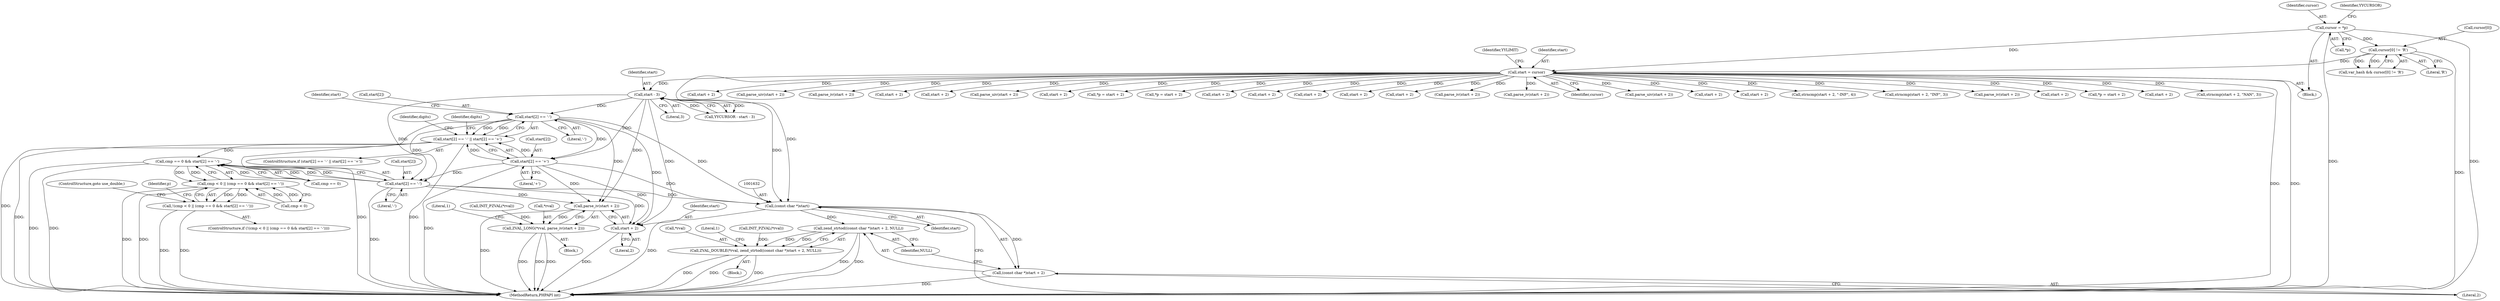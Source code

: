 digraph "0_php-src_6a7cc8ff85827fa9ac715b3a83c2d9147f33cd43?w=1_2@array" {
"1001988" [label="(Call,start[2] == '-')"];
"1001983" [label="(Call,start - 3)"];
"1000142" [label="(Call,start = cursor)"];
"1000133" [label="(Call,cursor[0] != 'R')"];
"1000119" [label="(Call,cursor = *p)"];
"1001631" [label="(Call,(const char *)start)"];
"1001629" [label="(Call,zend_strtod((const char *)start + 2, NULL))"];
"1001626" [label="(Call,ZVAL_DOUBLE(*rval, zend_strtod((const char *)start + 2, NULL)))"];
"1001630" [label="(Call,(const char *)start + 2)"];
"1001987" [label="(Call,start[2] == '-' || start[2] == '+')"];
"1002032" [label="(Call,cmp == 0 && start[2] == '-')"];
"1002028" [label="(Call,cmp < 0 || (cmp == 0 && start[2] == '-'))"];
"1002027" [label="(Call,!(cmp < 0 || (cmp == 0 && start[2] == '-')))"];
"1001993" [label="(Call,start[2] == '+')"];
"1002036" [label="(Call,start[2] == '-')"];
"1002056" [label="(Call,parse_iv(start + 2))"];
"1002053" [label="(Call,ZVAL_LONG(*rval, parse_iv(start + 2)))"];
"1002057" [label="(Call,start + 2)"];
"1000120" [label="(Identifier,cursor)"];
"1001264" [label="(Call,start + 2)"];
"1000490" [label="(Call,parse_uiv(start + 2))"];
"1002101" [label="(Call,parse_iv(start + 2))"];
"1001627" [label="(Call,*rval)"];
"1002102" [label="(Call,start + 2)"];
"1000491" [label="(Call,start + 2)"];
"1002036" [label="(Call,start[2] == '-')"];
"1001997" [label="(Literal,'+')"];
"1001263" [label="(Call,parse_uiv(start + 2))"];
"1002218" [label="(Call,start + 2)"];
"1001994" [label="(Call,start[2])"];
"1001987" [label="(Call,start[2] == '-' || start[2] == '+')"];
"1002050" [label="(Call,INIT_PZVAL(*rval))"];
"1002042" [label="(ControlStructure,goto use_double;)"];
"1001984" [label="(Identifier,start)"];
"1002032" [label="(Call,cmp == 0 && start[2] == '-')"];
"1001277" [label="(Call,*p = start + 2)"];
"1001635" [label="(Identifier,NULL)"];
"1000508" [label="(Call,*p = start + 2)"];
"1001985" [label="(Literal,3)"];
"1000137" [label="(Literal,'R')"];
"1002054" [label="(Call,*rval)"];
"1001986" [label="(ControlStructure,if (start[2] == '-' || start[2] == '+'))"];
"1001637" [label="(Literal,1)"];
"1002033" [label="(Call,cmp == 0)"];
"1001626" [label="(Call,ZVAL_DOUBLE(*rval, zend_strtod((const char *)start + 2, NULL)))"];
"1002056" [label="(Call,parse_iv(start + 2))"];
"1002058" [label="(Identifier,start)"];
"1000143" [label="(Identifier,start)"];
"1002026" [label="(ControlStructure,if (!(cmp < 0 || (cmp == 0 && start[2] == '-'))))"];
"1002027" [label="(Call,!(cmp < 0 || (cmp == 0 && start[2] == '-')))"];
"1001634" [label="(Literal,2)"];
"1001623" [label="(Call,INIT_PZVAL(*rval))"];
"1001992" [label="(Literal,'-')"];
"1001872" [label="(Call,start + 2)"];
"1002361" [label="(Call,start + 2)"];
"1000511" [label="(Call,start + 2)"];
"1001280" [label="(Call,start + 2)"];
"1000134" [label="(Call,cursor[0])"];
"1001617" [label="(Block,)"];
"1001108" [label="(Call,start + 2)"];
"1002217" [label="(Call,parse_iv(start + 2))"];
"1002061" [label="(Literal,1)"];
"1001981" [label="(Call,YYCURSOR - start - 3)"];
"1002360" [label="(Call,parse_iv(start + 2))"];
"1000144" [label="(Identifier,cursor)"];
"1001091" [label="(Call,parse_uiv(start + 2))"];
"1000965" [label="(Call,start + 2)"];
"1002048" [label="(Identifier,p)"];
"1002040" [label="(Literal,'-')"];
"1001629" [label="(Call,zend_strtod((const char *)start + 2, NULL))"];
"1000151" [label="(Identifier,YYLIMIT)"];
"1002003" [label="(Identifier,digits)"];
"1001858" [label="(Call,start + 2)"];
"1002053" [label="(Call,ZVAL_LONG(*rval, parse_iv(start + 2)))"];
"1000131" [label="(Call,var_hash && cursor[0] != 'R')"];
"1001995" [label="(Identifier,start)"];
"1002028" [label="(Call,cmp < 0 || (cmp == 0 && start[2] == '-'))"];
"1001631" [label="(Call,(const char *)start)"];
"1000142" [label="(Call,start = cursor)"];
"1001871" [label="(Call,strncmp(start + 2, \"-INF\", 4))"];
"1001983" [label="(Call,start - 3)"];
"1001857" [label="(Call,strncmp(start + 2, \"INF\", 3))"];
"1002037" [label="(Call,start[2])"];
"1000121" [label="(Call,*p)"];
"1001633" [label="(Identifier,start)"];
"1001988" [label="(Call,start[2] == '-')"];
"1000119" [label="(Call,cursor = *p)"];
"1000964" [label="(Call,parse_iv(start + 2))"];
"1001977" [label="(Block,)"];
"1001993" [label="(Call,start[2] == '+')"];
"1000125" [label="(Identifier,YYCURSOR)"];
"1001630" [label="(Call,(const char *)start + 2)"];
"1002059" [label="(Literal,2)"];
"1001092" [label="(Call,start + 2)"];
"1002029" [label="(Call,cmp < 0)"];
"1001105" [label="(Call,*p = start + 2)"];
"1002000" [label="(Identifier,digits)"];
"1000133" [label="(Call,cursor[0] != 'R')"];
"1001844" [label="(Call,start + 2)"];
"1001989" [label="(Call,start[2])"];
"1001843" [label="(Call,strncmp(start + 2, \"NAN\", 3))"];
"1002403" [label="(MethodReturn,PHPAPI int)"];
"1002057" [label="(Call,start + 2)"];
"1000110" [label="(Block,)"];
"1001988" -> "1001987"  [label="AST: "];
"1001988" -> "1001992"  [label="CFG: "];
"1001989" -> "1001988"  [label="AST: "];
"1001992" -> "1001988"  [label="AST: "];
"1001995" -> "1001988"  [label="CFG: "];
"1001987" -> "1001988"  [label="CFG: "];
"1001988" -> "1002403"  [label="DDG: "];
"1001988" -> "1001631"  [label="DDG: "];
"1001988" -> "1001987"  [label="DDG: "];
"1001988" -> "1001987"  [label="DDG: "];
"1001983" -> "1001988"  [label="DDG: "];
"1001988" -> "1001993"  [label="DDG: "];
"1001988" -> "1002036"  [label="DDG: "];
"1001988" -> "1002056"  [label="DDG: "];
"1001988" -> "1002057"  [label="DDG: "];
"1001983" -> "1001981"  [label="AST: "];
"1001983" -> "1001985"  [label="CFG: "];
"1001984" -> "1001983"  [label="AST: "];
"1001985" -> "1001983"  [label="AST: "];
"1001981" -> "1001983"  [label="CFG: "];
"1001983" -> "1001631"  [label="DDG: "];
"1001983" -> "1001981"  [label="DDG: "];
"1001983" -> "1001981"  [label="DDG: "];
"1000142" -> "1001983"  [label="DDG: "];
"1001983" -> "1001993"  [label="DDG: "];
"1001983" -> "1002036"  [label="DDG: "];
"1001983" -> "1002056"  [label="DDG: "];
"1001983" -> "1002057"  [label="DDG: "];
"1000142" -> "1000110"  [label="AST: "];
"1000142" -> "1000144"  [label="CFG: "];
"1000143" -> "1000142"  [label="AST: "];
"1000144" -> "1000142"  [label="AST: "];
"1000151" -> "1000142"  [label="CFG: "];
"1000142" -> "1002403"  [label="DDG: "];
"1000142" -> "1002403"  [label="DDG: "];
"1000133" -> "1000142"  [label="DDG: "];
"1000119" -> "1000142"  [label="DDG: "];
"1000142" -> "1000490"  [label="DDG: "];
"1000142" -> "1000491"  [label="DDG: "];
"1000142" -> "1000508"  [label="DDG: "];
"1000142" -> "1000511"  [label="DDG: "];
"1000142" -> "1000964"  [label="DDG: "];
"1000142" -> "1000965"  [label="DDG: "];
"1000142" -> "1001091"  [label="DDG: "];
"1000142" -> "1001092"  [label="DDG: "];
"1000142" -> "1001105"  [label="DDG: "];
"1000142" -> "1001108"  [label="DDG: "];
"1000142" -> "1001263"  [label="DDG: "];
"1000142" -> "1001264"  [label="DDG: "];
"1000142" -> "1001277"  [label="DDG: "];
"1000142" -> "1001280"  [label="DDG: "];
"1000142" -> "1001631"  [label="DDG: "];
"1000142" -> "1001843"  [label="DDG: "];
"1000142" -> "1001844"  [label="DDG: "];
"1000142" -> "1001857"  [label="DDG: "];
"1000142" -> "1001858"  [label="DDG: "];
"1000142" -> "1001871"  [label="DDG: "];
"1000142" -> "1001872"  [label="DDG: "];
"1000142" -> "1002101"  [label="DDG: "];
"1000142" -> "1002102"  [label="DDG: "];
"1000142" -> "1002217"  [label="DDG: "];
"1000142" -> "1002218"  [label="DDG: "];
"1000142" -> "1002360"  [label="DDG: "];
"1000142" -> "1002361"  [label="DDG: "];
"1000133" -> "1000131"  [label="AST: "];
"1000133" -> "1000137"  [label="CFG: "];
"1000134" -> "1000133"  [label="AST: "];
"1000137" -> "1000133"  [label="AST: "];
"1000131" -> "1000133"  [label="CFG: "];
"1000133" -> "1002403"  [label="DDG: "];
"1000133" -> "1000131"  [label="DDG: "];
"1000133" -> "1000131"  [label="DDG: "];
"1000119" -> "1000133"  [label="DDG: "];
"1000119" -> "1000110"  [label="AST: "];
"1000119" -> "1000121"  [label="CFG: "];
"1000120" -> "1000119"  [label="AST: "];
"1000121" -> "1000119"  [label="AST: "];
"1000125" -> "1000119"  [label="CFG: "];
"1000119" -> "1002403"  [label="DDG: "];
"1000119" -> "1002403"  [label="DDG: "];
"1001631" -> "1001630"  [label="AST: "];
"1001631" -> "1001633"  [label="CFG: "];
"1001632" -> "1001631"  [label="AST: "];
"1001633" -> "1001631"  [label="AST: "];
"1001634" -> "1001631"  [label="CFG: "];
"1001631" -> "1002403"  [label="DDG: "];
"1001631" -> "1001629"  [label="DDG: "];
"1001631" -> "1001630"  [label="DDG: "];
"1001993" -> "1001631"  [label="DDG: "];
"1002036" -> "1001631"  [label="DDG: "];
"1001629" -> "1001626"  [label="AST: "];
"1001629" -> "1001635"  [label="CFG: "];
"1001630" -> "1001629"  [label="AST: "];
"1001635" -> "1001629"  [label="AST: "];
"1001626" -> "1001629"  [label="CFG: "];
"1001629" -> "1002403"  [label="DDG: "];
"1001629" -> "1002403"  [label="DDG: "];
"1001629" -> "1001626"  [label="DDG: "];
"1001629" -> "1001626"  [label="DDG: "];
"1001626" -> "1001617"  [label="AST: "];
"1001627" -> "1001626"  [label="AST: "];
"1001637" -> "1001626"  [label="CFG: "];
"1001626" -> "1002403"  [label="DDG: "];
"1001626" -> "1002403"  [label="DDG: "];
"1001626" -> "1002403"  [label="DDG: "];
"1001623" -> "1001626"  [label="DDG: "];
"1001630" -> "1001634"  [label="CFG: "];
"1001634" -> "1001630"  [label="AST: "];
"1001635" -> "1001630"  [label="CFG: "];
"1001630" -> "1002403"  [label="DDG: "];
"1001987" -> "1001986"  [label="AST: "];
"1001987" -> "1001993"  [label="CFG: "];
"1001993" -> "1001987"  [label="AST: "];
"1002000" -> "1001987"  [label="CFG: "];
"1002003" -> "1001987"  [label="CFG: "];
"1001987" -> "1002403"  [label="DDG: "];
"1001987" -> "1002403"  [label="DDG: "];
"1001987" -> "1002403"  [label="DDG: "];
"1001993" -> "1001987"  [label="DDG: "];
"1001993" -> "1001987"  [label="DDG: "];
"1001987" -> "1002032"  [label="DDG: "];
"1002032" -> "1002028"  [label="AST: "];
"1002032" -> "1002033"  [label="CFG: "];
"1002032" -> "1002036"  [label="CFG: "];
"1002033" -> "1002032"  [label="AST: "];
"1002036" -> "1002032"  [label="AST: "];
"1002028" -> "1002032"  [label="CFG: "];
"1002032" -> "1002403"  [label="DDG: "];
"1002032" -> "1002403"  [label="DDG: "];
"1002032" -> "1002028"  [label="DDG: "];
"1002032" -> "1002028"  [label="DDG: "];
"1002033" -> "1002032"  [label="DDG: "];
"1002033" -> "1002032"  [label="DDG: "];
"1002036" -> "1002032"  [label="DDG: "];
"1002036" -> "1002032"  [label="DDG: "];
"1002028" -> "1002027"  [label="AST: "];
"1002028" -> "1002029"  [label="CFG: "];
"1002029" -> "1002028"  [label="AST: "];
"1002027" -> "1002028"  [label="CFG: "];
"1002028" -> "1002403"  [label="DDG: "];
"1002028" -> "1002403"  [label="DDG: "];
"1002028" -> "1002027"  [label="DDG: "];
"1002028" -> "1002027"  [label="DDG: "];
"1002029" -> "1002028"  [label="DDG: "];
"1002029" -> "1002028"  [label="DDG: "];
"1002027" -> "1002026"  [label="AST: "];
"1002042" -> "1002027"  [label="CFG: "];
"1002048" -> "1002027"  [label="CFG: "];
"1002027" -> "1002403"  [label="DDG: "];
"1002027" -> "1002403"  [label="DDG: "];
"1001993" -> "1001997"  [label="CFG: "];
"1001994" -> "1001993"  [label="AST: "];
"1001997" -> "1001993"  [label="AST: "];
"1001993" -> "1002403"  [label="DDG: "];
"1001993" -> "1002036"  [label="DDG: "];
"1001993" -> "1002056"  [label="DDG: "];
"1001993" -> "1002057"  [label="DDG: "];
"1002036" -> "1002040"  [label="CFG: "];
"1002037" -> "1002036"  [label="AST: "];
"1002040" -> "1002036"  [label="AST: "];
"1002036" -> "1002403"  [label="DDG: "];
"1002036" -> "1002056"  [label="DDG: "];
"1002036" -> "1002057"  [label="DDG: "];
"1002056" -> "1002053"  [label="AST: "];
"1002056" -> "1002057"  [label="CFG: "];
"1002057" -> "1002056"  [label="AST: "];
"1002053" -> "1002056"  [label="CFG: "];
"1002056" -> "1002403"  [label="DDG: "];
"1002056" -> "1002053"  [label="DDG: "];
"1002053" -> "1001977"  [label="AST: "];
"1002054" -> "1002053"  [label="AST: "];
"1002061" -> "1002053"  [label="CFG: "];
"1002053" -> "1002403"  [label="DDG: "];
"1002053" -> "1002403"  [label="DDG: "];
"1002053" -> "1002403"  [label="DDG: "];
"1002050" -> "1002053"  [label="DDG: "];
"1002057" -> "1002059"  [label="CFG: "];
"1002058" -> "1002057"  [label="AST: "];
"1002059" -> "1002057"  [label="AST: "];
"1002057" -> "1002403"  [label="DDG: "];
}
